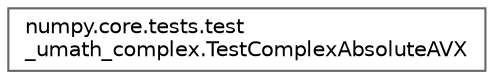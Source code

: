digraph "Graphical Class Hierarchy"
{
 // LATEX_PDF_SIZE
  bgcolor="transparent";
  edge [fontname=Helvetica,fontsize=10,labelfontname=Helvetica,labelfontsize=10];
  node [fontname=Helvetica,fontsize=10,shape=box,height=0.2,width=0.4];
  rankdir="LR";
  Node0 [id="Node000000",label="numpy.core.tests.test\l_umath_complex.TestComplexAbsoluteAVX",height=0.2,width=0.4,color="grey40", fillcolor="white", style="filled",URL="$d4/daa/classnumpy_1_1core_1_1tests_1_1test__umath__complex_1_1TestComplexAbsoluteAVX.html",tooltip=" "];
}
